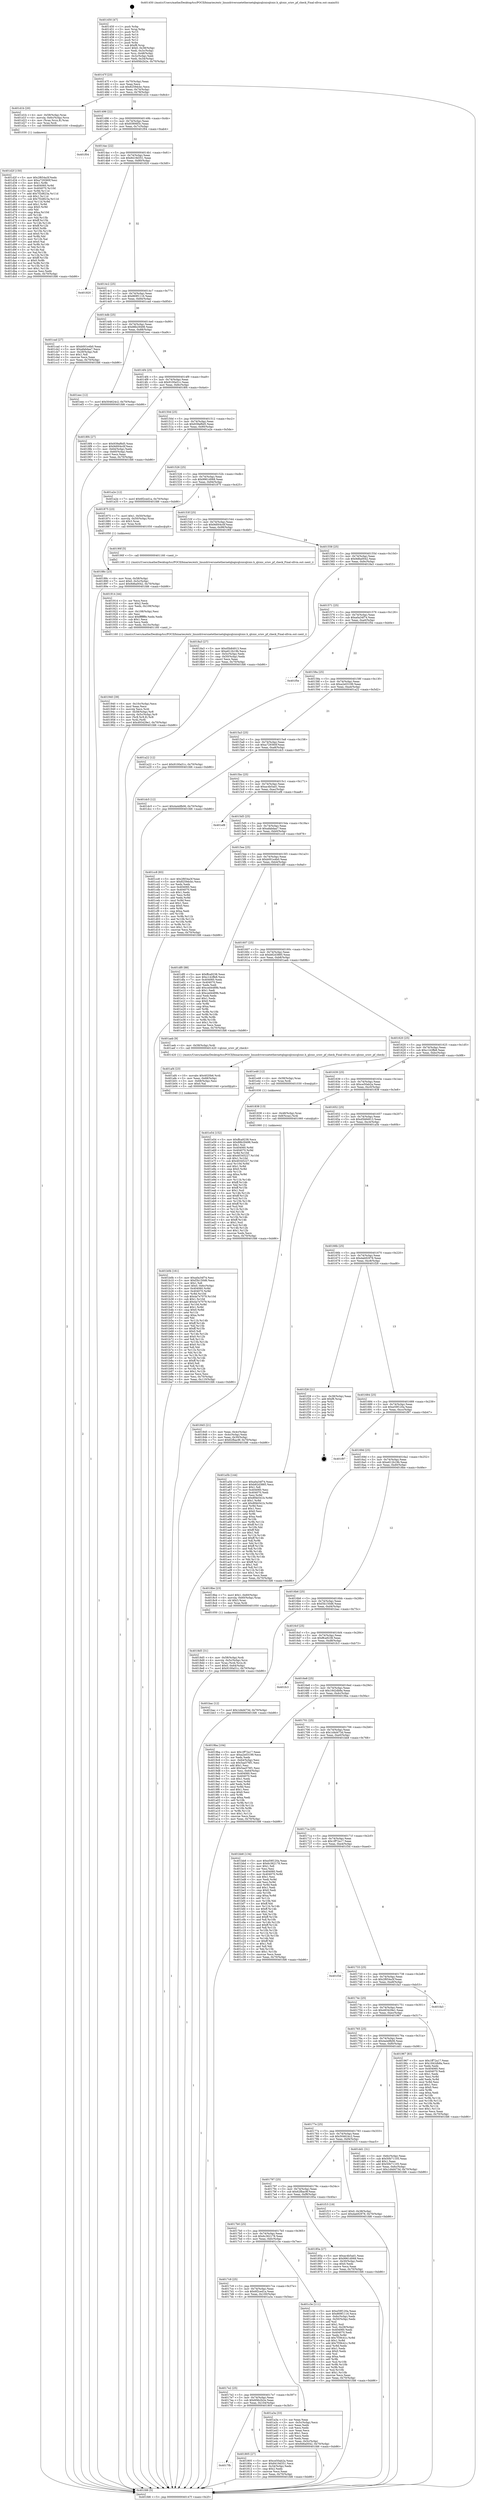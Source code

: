 digraph "0x401450" {
  label = "0x401450 (/mnt/c/Users/mathe/Desktop/tcc/POCII/binaries/extr_linuxdriversnetethernetqlogicqlcnicqlcnic.h_qlcnic_sriov_pf_check_Final-ollvm.out::main(0))"
  labelloc = "t"
  node[shape=record]

  Entry [label="",width=0.3,height=0.3,shape=circle,fillcolor=black,style=filled]
  "0x40147f" [label="{
     0x40147f [23]\l
     | [instrs]\l
     &nbsp;&nbsp;0x40147f \<+3\>: mov -0x70(%rbp),%eax\l
     &nbsp;&nbsp;0x401482 \<+2\>: mov %eax,%ecx\l
     &nbsp;&nbsp;0x401484 \<+6\>: sub $0x8259dcbc,%ecx\l
     &nbsp;&nbsp;0x40148a \<+3\>: mov %eax,-0x74(%rbp)\l
     &nbsp;&nbsp;0x40148d \<+3\>: mov %ecx,-0x78(%rbp)\l
     &nbsp;&nbsp;0x401490 \<+6\>: je 0000000000401d1b \<main+0x8cb\>\l
  }"]
  "0x401d1b" [label="{
     0x401d1b [20]\l
     | [instrs]\l
     &nbsp;&nbsp;0x401d1b \<+4\>: mov -0x58(%rbp),%rax\l
     &nbsp;&nbsp;0x401d1f \<+4\>: movslq -0x6c(%rbp),%rcx\l
     &nbsp;&nbsp;0x401d23 \<+4\>: mov (%rax,%rcx,8),%rax\l
     &nbsp;&nbsp;0x401d27 \<+3\>: mov %rax,%rdi\l
     &nbsp;&nbsp;0x401d2a \<+5\>: call 0000000000401030 \<free@plt\>\l
     | [calls]\l
     &nbsp;&nbsp;0x401030 \{1\} (unknown)\l
  }"]
  "0x401496" [label="{
     0x401496 [22]\l
     | [instrs]\l
     &nbsp;&nbsp;0x401496 \<+5\>: jmp 000000000040149b \<main+0x4b\>\l
     &nbsp;&nbsp;0x40149b \<+3\>: mov -0x74(%rbp),%eax\l
     &nbsp;&nbsp;0x40149e \<+5\>: sub $0x83906f3c,%eax\l
     &nbsp;&nbsp;0x4014a3 \<+3\>: mov %eax,-0x7c(%rbp)\l
     &nbsp;&nbsp;0x4014a6 \<+6\>: je 0000000000401f04 \<main+0xab4\>\l
  }"]
  Exit [label="",width=0.3,height=0.3,shape=circle,fillcolor=black,style=filled,peripheries=2]
  "0x401f04" [label="{
     0x401f04\l
  }", style=dashed]
  "0x4014ac" [label="{
     0x4014ac [22]\l
     | [instrs]\l
     &nbsp;&nbsp;0x4014ac \<+5\>: jmp 00000000004014b1 \<main+0x61\>\l
     &nbsp;&nbsp;0x4014b1 \<+3\>: mov -0x74(%rbp),%eax\l
     &nbsp;&nbsp;0x4014b4 \<+5\>: sub $0x8419d351,%eax\l
     &nbsp;&nbsp;0x4014b9 \<+3\>: mov %eax,-0x80(%rbp)\l
     &nbsp;&nbsp;0x4014bc \<+6\>: je 0000000000401820 \<main+0x3d0\>\l
  }"]
  "0x401e54" [label="{
     0x401e54 [152]\l
     | [instrs]\l
     &nbsp;&nbsp;0x401e54 \<+5\>: mov $0xffca9238,%ecx\l
     &nbsp;&nbsp;0x401e59 \<+5\>: mov $0x88b29498,%edx\l
     &nbsp;&nbsp;0x401e5e \<+3\>: mov $0x1,%sil\l
     &nbsp;&nbsp;0x401e61 \<+8\>: mov 0x404060,%r8d\l
     &nbsp;&nbsp;0x401e69 \<+8\>: mov 0x404070,%r9d\l
     &nbsp;&nbsp;0x401e71 \<+3\>: mov %r8d,%r10d\l
     &nbsp;&nbsp;0x401e74 \<+7\>: add $0x40345227,%r10d\l
     &nbsp;&nbsp;0x401e7b \<+4\>: sub $0x1,%r10d\l
     &nbsp;&nbsp;0x401e7f \<+7\>: sub $0x40345227,%r10d\l
     &nbsp;&nbsp;0x401e86 \<+4\>: imul %r10d,%r8d\l
     &nbsp;&nbsp;0x401e8a \<+4\>: and $0x1,%r8d\l
     &nbsp;&nbsp;0x401e8e \<+4\>: cmp $0x0,%r8d\l
     &nbsp;&nbsp;0x401e92 \<+4\>: sete %r11b\l
     &nbsp;&nbsp;0x401e96 \<+4\>: cmp $0xa,%r9d\l
     &nbsp;&nbsp;0x401e9a \<+3\>: setl %bl\l
     &nbsp;&nbsp;0x401e9d \<+3\>: mov %r11b,%r14b\l
     &nbsp;&nbsp;0x401ea0 \<+4\>: xor $0xff,%r14b\l
     &nbsp;&nbsp;0x401ea4 \<+3\>: mov %bl,%r15b\l
     &nbsp;&nbsp;0x401ea7 \<+4\>: xor $0xff,%r15b\l
     &nbsp;&nbsp;0x401eab \<+4\>: xor $0x1,%sil\l
     &nbsp;&nbsp;0x401eaf \<+3\>: mov %r14b,%r12b\l
     &nbsp;&nbsp;0x401eb2 \<+4\>: and $0xff,%r12b\l
     &nbsp;&nbsp;0x401eb6 \<+3\>: and %sil,%r11b\l
     &nbsp;&nbsp;0x401eb9 \<+3\>: mov %r15b,%r13b\l
     &nbsp;&nbsp;0x401ebc \<+4\>: and $0xff,%r13b\l
     &nbsp;&nbsp;0x401ec0 \<+3\>: and %sil,%bl\l
     &nbsp;&nbsp;0x401ec3 \<+3\>: or %r11b,%r12b\l
     &nbsp;&nbsp;0x401ec6 \<+3\>: or %bl,%r13b\l
     &nbsp;&nbsp;0x401ec9 \<+3\>: xor %r13b,%r12b\l
     &nbsp;&nbsp;0x401ecc \<+3\>: or %r15b,%r14b\l
     &nbsp;&nbsp;0x401ecf \<+4\>: xor $0xff,%r14b\l
     &nbsp;&nbsp;0x401ed3 \<+4\>: or $0x1,%sil\l
     &nbsp;&nbsp;0x401ed7 \<+3\>: and %sil,%r14b\l
     &nbsp;&nbsp;0x401eda \<+3\>: or %r14b,%r12b\l
     &nbsp;&nbsp;0x401edd \<+4\>: test $0x1,%r12b\l
     &nbsp;&nbsp;0x401ee1 \<+3\>: cmovne %edx,%ecx\l
     &nbsp;&nbsp;0x401ee4 \<+3\>: mov %ecx,-0x70(%rbp)\l
     &nbsp;&nbsp;0x401ee7 \<+5\>: jmp 0000000000401fd6 \<main+0xb86\>\l
  }"]
  "0x401820" [label="{
     0x401820\l
  }", style=dashed]
  "0x4014c2" [label="{
     0x4014c2 [25]\l
     | [instrs]\l
     &nbsp;&nbsp;0x4014c2 \<+5\>: jmp 00000000004014c7 \<main+0x77\>\l
     &nbsp;&nbsp;0x4014c7 \<+3\>: mov -0x74(%rbp),%eax\l
     &nbsp;&nbsp;0x4014ca \<+5\>: sub $0x869f1116,%eax\l
     &nbsp;&nbsp;0x4014cf \<+6\>: mov %eax,-0x84(%rbp)\l
     &nbsp;&nbsp;0x4014d5 \<+6\>: je 0000000000401cad \<main+0x85d\>\l
  }"]
  "0x401d2f" [label="{
     0x401d2f [150]\l
     | [instrs]\l
     &nbsp;&nbsp;0x401d2f \<+5\>: mov $0x2f654a3f,%edx\l
     &nbsp;&nbsp;0x401d34 \<+5\>: mov $0xa729360f,%esi\l
     &nbsp;&nbsp;0x401d39 \<+3\>: mov $0x1,%r8b\l
     &nbsp;&nbsp;0x401d3c \<+8\>: mov 0x404060,%r9d\l
     &nbsp;&nbsp;0x401d44 \<+8\>: mov 0x404070,%r10d\l
     &nbsp;&nbsp;0x401d4c \<+3\>: mov %r9d,%r11d\l
     &nbsp;&nbsp;0x401d4f \<+7\>: add $0x7f2d823a,%r11d\l
     &nbsp;&nbsp;0x401d56 \<+4\>: sub $0x1,%r11d\l
     &nbsp;&nbsp;0x401d5a \<+7\>: sub $0x7f2d823a,%r11d\l
     &nbsp;&nbsp;0x401d61 \<+4\>: imul %r11d,%r9d\l
     &nbsp;&nbsp;0x401d65 \<+4\>: and $0x1,%r9d\l
     &nbsp;&nbsp;0x401d69 \<+4\>: cmp $0x0,%r9d\l
     &nbsp;&nbsp;0x401d6d \<+3\>: sete %bl\l
     &nbsp;&nbsp;0x401d70 \<+4\>: cmp $0xa,%r10d\l
     &nbsp;&nbsp;0x401d74 \<+4\>: setl %r14b\l
     &nbsp;&nbsp;0x401d78 \<+3\>: mov %bl,%r15b\l
     &nbsp;&nbsp;0x401d7b \<+4\>: xor $0xff,%r15b\l
     &nbsp;&nbsp;0x401d7f \<+3\>: mov %r14b,%r12b\l
     &nbsp;&nbsp;0x401d82 \<+4\>: xor $0xff,%r12b\l
     &nbsp;&nbsp;0x401d86 \<+4\>: xor $0x0,%r8b\l
     &nbsp;&nbsp;0x401d8a \<+3\>: mov %r15b,%r13b\l
     &nbsp;&nbsp;0x401d8d \<+4\>: and $0x0,%r13b\l
     &nbsp;&nbsp;0x401d91 \<+3\>: and %r8b,%bl\l
     &nbsp;&nbsp;0x401d94 \<+3\>: mov %r12b,%al\l
     &nbsp;&nbsp;0x401d97 \<+2\>: and $0x0,%al\l
     &nbsp;&nbsp;0x401d99 \<+3\>: and %r8b,%r14b\l
     &nbsp;&nbsp;0x401d9c \<+3\>: or %bl,%r13b\l
     &nbsp;&nbsp;0x401d9f \<+3\>: or %r14b,%al\l
     &nbsp;&nbsp;0x401da2 \<+3\>: xor %al,%r13b\l
     &nbsp;&nbsp;0x401da5 \<+3\>: or %r12b,%r15b\l
     &nbsp;&nbsp;0x401da8 \<+4\>: xor $0xff,%r15b\l
     &nbsp;&nbsp;0x401dac \<+4\>: or $0x0,%r8b\l
     &nbsp;&nbsp;0x401db0 \<+3\>: and %r8b,%r15b\l
     &nbsp;&nbsp;0x401db3 \<+3\>: or %r15b,%r13b\l
     &nbsp;&nbsp;0x401db6 \<+4\>: test $0x1,%r13b\l
     &nbsp;&nbsp;0x401dba \<+3\>: cmovne %esi,%edx\l
     &nbsp;&nbsp;0x401dbd \<+3\>: mov %edx,-0x70(%rbp)\l
     &nbsp;&nbsp;0x401dc0 \<+5\>: jmp 0000000000401fd6 \<main+0xb86\>\l
  }"]
  "0x401cad" [label="{
     0x401cad [27]\l
     | [instrs]\l
     &nbsp;&nbsp;0x401cad \<+5\>: mov $0xb001e4b0,%eax\l
     &nbsp;&nbsp;0x401cb2 \<+5\>: mov $0xafabdaa7,%ecx\l
     &nbsp;&nbsp;0x401cb7 \<+3\>: mov -0x29(%rbp),%dl\l
     &nbsp;&nbsp;0x401cba \<+3\>: test $0x1,%dl\l
     &nbsp;&nbsp;0x401cbd \<+3\>: cmovne %ecx,%eax\l
     &nbsp;&nbsp;0x401cc0 \<+3\>: mov %eax,-0x70(%rbp)\l
     &nbsp;&nbsp;0x401cc3 \<+5\>: jmp 0000000000401fd6 \<main+0xb86\>\l
  }"]
  "0x4014db" [label="{
     0x4014db [25]\l
     | [instrs]\l
     &nbsp;&nbsp;0x4014db \<+5\>: jmp 00000000004014e0 \<main+0x90\>\l
     &nbsp;&nbsp;0x4014e0 \<+3\>: mov -0x74(%rbp),%eax\l
     &nbsp;&nbsp;0x4014e3 \<+5\>: sub $0x88b29498,%eax\l
     &nbsp;&nbsp;0x4014e8 \<+6\>: mov %eax,-0x88(%rbp)\l
     &nbsp;&nbsp;0x4014ee \<+6\>: je 0000000000401eec \<main+0xa9c\>\l
  }"]
  "0x401b0b" [label="{
     0x401b0b [161]\l
     | [instrs]\l
     &nbsp;&nbsp;0x401b0b \<+5\>: mov $0xa0a34f74,%esi\l
     &nbsp;&nbsp;0x401b10 \<+5\>: mov $0xf3b150d6,%ecx\l
     &nbsp;&nbsp;0x401b15 \<+2\>: mov $0x1,%dl\l
     &nbsp;&nbsp;0x401b17 \<+7\>: movl $0x0,-0x6c(%rbp)\l
     &nbsp;&nbsp;0x401b1e \<+8\>: mov 0x404060,%r8d\l
     &nbsp;&nbsp;0x401b26 \<+8\>: mov 0x404070,%r9d\l
     &nbsp;&nbsp;0x401b2e \<+3\>: mov %r8d,%r10d\l
     &nbsp;&nbsp;0x401b31 \<+7\>: sub $0x4a7e7079,%r10d\l
     &nbsp;&nbsp;0x401b38 \<+4\>: sub $0x1,%r10d\l
     &nbsp;&nbsp;0x401b3c \<+7\>: add $0x4a7e7079,%r10d\l
     &nbsp;&nbsp;0x401b43 \<+4\>: imul %r10d,%r8d\l
     &nbsp;&nbsp;0x401b47 \<+4\>: and $0x1,%r8d\l
     &nbsp;&nbsp;0x401b4b \<+4\>: cmp $0x0,%r8d\l
     &nbsp;&nbsp;0x401b4f \<+4\>: sete %r11b\l
     &nbsp;&nbsp;0x401b53 \<+4\>: cmp $0xa,%r9d\l
     &nbsp;&nbsp;0x401b57 \<+3\>: setl %bl\l
     &nbsp;&nbsp;0x401b5a \<+3\>: mov %r11b,%r14b\l
     &nbsp;&nbsp;0x401b5d \<+4\>: xor $0xff,%r14b\l
     &nbsp;&nbsp;0x401b61 \<+3\>: mov %bl,%r15b\l
     &nbsp;&nbsp;0x401b64 \<+4\>: xor $0xff,%r15b\l
     &nbsp;&nbsp;0x401b68 \<+3\>: xor $0x0,%dl\l
     &nbsp;&nbsp;0x401b6b \<+3\>: mov %r14b,%r12b\l
     &nbsp;&nbsp;0x401b6e \<+4\>: and $0x0,%r12b\l
     &nbsp;&nbsp;0x401b72 \<+3\>: and %dl,%r11b\l
     &nbsp;&nbsp;0x401b75 \<+3\>: mov %r15b,%r13b\l
     &nbsp;&nbsp;0x401b78 \<+4\>: and $0x0,%r13b\l
     &nbsp;&nbsp;0x401b7c \<+2\>: and %dl,%bl\l
     &nbsp;&nbsp;0x401b7e \<+3\>: or %r11b,%r12b\l
     &nbsp;&nbsp;0x401b81 \<+3\>: or %bl,%r13b\l
     &nbsp;&nbsp;0x401b84 \<+3\>: xor %r13b,%r12b\l
     &nbsp;&nbsp;0x401b87 \<+3\>: or %r15b,%r14b\l
     &nbsp;&nbsp;0x401b8a \<+4\>: xor $0xff,%r14b\l
     &nbsp;&nbsp;0x401b8e \<+3\>: or $0x0,%dl\l
     &nbsp;&nbsp;0x401b91 \<+3\>: and %dl,%r14b\l
     &nbsp;&nbsp;0x401b94 \<+3\>: or %r14b,%r12b\l
     &nbsp;&nbsp;0x401b97 \<+4\>: test $0x1,%r12b\l
     &nbsp;&nbsp;0x401b9b \<+3\>: cmovne %ecx,%esi\l
     &nbsp;&nbsp;0x401b9e \<+3\>: mov %esi,-0x70(%rbp)\l
     &nbsp;&nbsp;0x401ba1 \<+6\>: mov %eax,-0x110(%rbp)\l
     &nbsp;&nbsp;0x401ba7 \<+5\>: jmp 0000000000401fd6 \<main+0xb86\>\l
  }"]
  "0x401eec" [label="{
     0x401eec [12]\l
     | [instrs]\l
     &nbsp;&nbsp;0x401eec \<+7\>: movl $0x504624c2,-0x70(%rbp)\l
     &nbsp;&nbsp;0x401ef3 \<+5\>: jmp 0000000000401fd6 \<main+0xb86\>\l
  }"]
  "0x4014f4" [label="{
     0x4014f4 [25]\l
     | [instrs]\l
     &nbsp;&nbsp;0x4014f4 \<+5\>: jmp 00000000004014f9 \<main+0xa9\>\l
     &nbsp;&nbsp;0x4014f9 \<+3\>: mov -0x74(%rbp),%eax\l
     &nbsp;&nbsp;0x4014fc \<+5\>: sub $0x9100a51c,%eax\l
     &nbsp;&nbsp;0x401501 \<+6\>: mov %eax,-0x8c(%rbp)\l
     &nbsp;&nbsp;0x401507 \<+6\>: je 00000000004018f4 \<main+0x4a4\>\l
  }"]
  "0x401af4" [label="{
     0x401af4 [23]\l
     | [instrs]\l
     &nbsp;&nbsp;0x401af4 \<+10\>: movabs $0x4020b6,%rdi\l
     &nbsp;&nbsp;0x401afe \<+3\>: mov %eax,-0x68(%rbp)\l
     &nbsp;&nbsp;0x401b01 \<+3\>: mov -0x68(%rbp),%esi\l
     &nbsp;&nbsp;0x401b04 \<+2\>: mov $0x0,%al\l
     &nbsp;&nbsp;0x401b06 \<+5\>: call 0000000000401040 \<printf@plt\>\l
     | [calls]\l
     &nbsp;&nbsp;0x401040 \{1\} (unknown)\l
  }"]
  "0x4018f4" [label="{
     0x4018f4 [27]\l
     | [instrs]\l
     &nbsp;&nbsp;0x4018f4 \<+5\>: mov $0x939af6d5,%eax\l
     &nbsp;&nbsp;0x4018f9 \<+5\>: mov $0x9d004c0f,%ecx\l
     &nbsp;&nbsp;0x4018fe \<+3\>: mov -0x64(%rbp),%edx\l
     &nbsp;&nbsp;0x401901 \<+3\>: cmp -0x60(%rbp),%edx\l
     &nbsp;&nbsp;0x401904 \<+3\>: cmovl %ecx,%eax\l
     &nbsp;&nbsp;0x401907 \<+3\>: mov %eax,-0x70(%rbp)\l
     &nbsp;&nbsp;0x40190a \<+5\>: jmp 0000000000401fd6 \<main+0xb86\>\l
  }"]
  "0x40150d" [label="{
     0x40150d [25]\l
     | [instrs]\l
     &nbsp;&nbsp;0x40150d \<+5\>: jmp 0000000000401512 \<main+0xc2\>\l
     &nbsp;&nbsp;0x401512 \<+3\>: mov -0x74(%rbp),%eax\l
     &nbsp;&nbsp;0x401515 \<+5\>: sub $0x939af6d5,%eax\l
     &nbsp;&nbsp;0x40151a \<+6\>: mov %eax,-0x90(%rbp)\l
     &nbsp;&nbsp;0x401520 \<+6\>: je 0000000000401a2e \<main+0x5de\>\l
  }"]
  "0x401940" [label="{
     0x401940 [39]\l
     | [instrs]\l
     &nbsp;&nbsp;0x401940 \<+6\>: mov -0x10c(%rbp),%ecx\l
     &nbsp;&nbsp;0x401946 \<+3\>: imul %eax,%ecx\l
     &nbsp;&nbsp;0x401949 \<+3\>: movslq %ecx,%rdi\l
     &nbsp;&nbsp;0x40194c \<+4\>: mov -0x58(%rbp),%r8\l
     &nbsp;&nbsp;0x401950 \<+4\>: movslq -0x5c(%rbp),%r9\l
     &nbsp;&nbsp;0x401954 \<+4\>: mov (%r8,%r9,8),%r8\l
     &nbsp;&nbsp;0x401958 \<+3\>: mov %rdi,(%r8)\l
     &nbsp;&nbsp;0x40195b \<+7\>: movl $0x493429e1,-0x70(%rbp)\l
     &nbsp;&nbsp;0x401962 \<+5\>: jmp 0000000000401fd6 \<main+0xb86\>\l
  }"]
  "0x401a2e" [label="{
     0x401a2e [12]\l
     | [instrs]\l
     &nbsp;&nbsp;0x401a2e \<+7\>: movl $0x6f2ced1a,-0x70(%rbp)\l
     &nbsp;&nbsp;0x401a35 \<+5\>: jmp 0000000000401fd6 \<main+0xb86\>\l
  }"]
  "0x401526" [label="{
     0x401526 [25]\l
     | [instrs]\l
     &nbsp;&nbsp;0x401526 \<+5\>: jmp 000000000040152b \<main+0xdb\>\l
     &nbsp;&nbsp;0x40152b \<+3\>: mov -0x74(%rbp),%eax\l
     &nbsp;&nbsp;0x40152e \<+5\>: sub $0x9961d068,%eax\l
     &nbsp;&nbsp;0x401533 \<+6\>: mov %eax,-0x94(%rbp)\l
     &nbsp;&nbsp;0x401539 \<+6\>: je 0000000000401875 \<main+0x425\>\l
  }"]
  "0x401914" [label="{
     0x401914 [44]\l
     | [instrs]\l
     &nbsp;&nbsp;0x401914 \<+2\>: xor %ecx,%ecx\l
     &nbsp;&nbsp;0x401916 \<+5\>: mov $0x2,%edx\l
     &nbsp;&nbsp;0x40191b \<+6\>: mov %edx,-0x108(%rbp)\l
     &nbsp;&nbsp;0x401921 \<+1\>: cltd\l
     &nbsp;&nbsp;0x401922 \<+6\>: mov -0x108(%rbp),%esi\l
     &nbsp;&nbsp;0x401928 \<+2\>: idiv %esi\l
     &nbsp;&nbsp;0x40192a \<+6\>: imul $0xfffffffe,%edx,%edx\l
     &nbsp;&nbsp;0x401930 \<+3\>: sub $0x1,%ecx\l
     &nbsp;&nbsp;0x401933 \<+2\>: sub %ecx,%edx\l
     &nbsp;&nbsp;0x401935 \<+6\>: mov %edx,-0x10c(%rbp)\l
     &nbsp;&nbsp;0x40193b \<+5\>: call 0000000000401160 \<next_i\>\l
     | [calls]\l
     &nbsp;&nbsp;0x401160 \{1\} (/mnt/c/Users/mathe/Desktop/tcc/POCII/binaries/extr_linuxdriversnetethernetqlogicqlcnicqlcnic.h_qlcnic_sriov_pf_check_Final-ollvm.out::next_i)\l
  }"]
  "0x401875" [label="{
     0x401875 [23]\l
     | [instrs]\l
     &nbsp;&nbsp;0x401875 \<+7\>: movl $0x1,-0x50(%rbp)\l
     &nbsp;&nbsp;0x40187c \<+4\>: movslq -0x50(%rbp),%rax\l
     &nbsp;&nbsp;0x401880 \<+4\>: shl $0x3,%rax\l
     &nbsp;&nbsp;0x401884 \<+3\>: mov %rax,%rdi\l
     &nbsp;&nbsp;0x401887 \<+5\>: call 0000000000401050 \<malloc@plt\>\l
     | [calls]\l
     &nbsp;&nbsp;0x401050 \{1\} (unknown)\l
  }"]
  "0x40153f" [label="{
     0x40153f [25]\l
     | [instrs]\l
     &nbsp;&nbsp;0x40153f \<+5\>: jmp 0000000000401544 \<main+0xf4\>\l
     &nbsp;&nbsp;0x401544 \<+3\>: mov -0x74(%rbp),%eax\l
     &nbsp;&nbsp;0x401547 \<+5\>: sub $0x9d004c0f,%eax\l
     &nbsp;&nbsp;0x40154c \<+6\>: mov %eax,-0x98(%rbp)\l
     &nbsp;&nbsp;0x401552 \<+6\>: je 000000000040190f \<main+0x4bf\>\l
  }"]
  "0x4018d5" [label="{
     0x4018d5 [31]\l
     | [instrs]\l
     &nbsp;&nbsp;0x4018d5 \<+4\>: mov -0x58(%rbp),%rdi\l
     &nbsp;&nbsp;0x4018d9 \<+4\>: movslq -0x5c(%rbp),%rcx\l
     &nbsp;&nbsp;0x4018dd \<+4\>: mov %rax,(%rdi,%rcx,8)\l
     &nbsp;&nbsp;0x4018e1 \<+7\>: movl $0x0,-0x64(%rbp)\l
     &nbsp;&nbsp;0x4018e8 \<+7\>: movl $0x9100a51c,-0x70(%rbp)\l
     &nbsp;&nbsp;0x4018ef \<+5\>: jmp 0000000000401fd6 \<main+0xb86\>\l
  }"]
  "0x40190f" [label="{
     0x40190f [5]\l
     | [instrs]\l
     &nbsp;&nbsp;0x40190f \<+5\>: call 0000000000401160 \<next_i\>\l
     | [calls]\l
     &nbsp;&nbsp;0x401160 \{1\} (/mnt/c/Users/mathe/Desktop/tcc/POCII/binaries/extr_linuxdriversnetethernetqlogicqlcnicqlcnic.h_qlcnic_sriov_pf_check_Final-ollvm.out::next_i)\l
  }"]
  "0x401558" [label="{
     0x401558 [25]\l
     | [instrs]\l
     &nbsp;&nbsp;0x401558 \<+5\>: jmp 000000000040155d \<main+0x10d\>\l
     &nbsp;&nbsp;0x40155d \<+3\>: mov -0x74(%rbp),%eax\l
     &nbsp;&nbsp;0x401560 \<+5\>: sub $0x9d6a0042,%eax\l
     &nbsp;&nbsp;0x401565 \<+6\>: mov %eax,-0x9c(%rbp)\l
     &nbsp;&nbsp;0x40156b \<+6\>: je 00000000004018a3 \<main+0x453\>\l
  }"]
  "0x40188c" [label="{
     0x40188c [23]\l
     | [instrs]\l
     &nbsp;&nbsp;0x40188c \<+4\>: mov %rax,-0x58(%rbp)\l
     &nbsp;&nbsp;0x401890 \<+7\>: movl $0x0,-0x5c(%rbp)\l
     &nbsp;&nbsp;0x401897 \<+7\>: movl $0x9d6a0042,-0x70(%rbp)\l
     &nbsp;&nbsp;0x40189e \<+5\>: jmp 0000000000401fd6 \<main+0xb86\>\l
  }"]
  "0x4018a3" [label="{
     0x4018a3 [27]\l
     | [instrs]\l
     &nbsp;&nbsp;0x4018a3 \<+5\>: mov $0xd5b84913,%eax\l
     &nbsp;&nbsp;0x4018a8 \<+5\>: mov $0xe612b19b,%ecx\l
     &nbsp;&nbsp;0x4018ad \<+3\>: mov -0x5c(%rbp),%edx\l
     &nbsp;&nbsp;0x4018b0 \<+3\>: cmp -0x50(%rbp),%edx\l
     &nbsp;&nbsp;0x4018b3 \<+3\>: cmovl %ecx,%eax\l
     &nbsp;&nbsp;0x4018b6 \<+3\>: mov %eax,-0x70(%rbp)\l
     &nbsp;&nbsp;0x4018b9 \<+5\>: jmp 0000000000401fd6 \<main+0xb86\>\l
  }"]
  "0x401571" [label="{
     0x401571 [25]\l
     | [instrs]\l
     &nbsp;&nbsp;0x401571 \<+5\>: jmp 0000000000401576 \<main+0x126\>\l
     &nbsp;&nbsp;0x401576 \<+3\>: mov -0x74(%rbp),%eax\l
     &nbsp;&nbsp;0x401579 \<+5\>: sub $0xa0a34f74,%eax\l
     &nbsp;&nbsp;0x40157e \<+6\>: mov %eax,-0xa0(%rbp)\l
     &nbsp;&nbsp;0x401584 \<+6\>: je 0000000000401f5e \<main+0xb0e\>\l
  }"]
  "0x401845" [label="{
     0x401845 [21]\l
     | [instrs]\l
     &nbsp;&nbsp;0x401845 \<+3\>: mov %eax,-0x4c(%rbp)\l
     &nbsp;&nbsp;0x401848 \<+3\>: mov -0x4c(%rbp),%eax\l
     &nbsp;&nbsp;0x40184b \<+3\>: mov %eax,-0x30(%rbp)\l
     &nbsp;&nbsp;0x40184e \<+7\>: movl $0x62fbac9f,-0x70(%rbp)\l
     &nbsp;&nbsp;0x401855 \<+5\>: jmp 0000000000401fd6 \<main+0xb86\>\l
  }"]
  "0x401f5e" [label="{
     0x401f5e\l
  }", style=dashed]
  "0x40158a" [label="{
     0x40158a [25]\l
     | [instrs]\l
     &nbsp;&nbsp;0x40158a \<+5\>: jmp 000000000040158f \<main+0x13f\>\l
     &nbsp;&nbsp;0x40158f \<+3\>: mov -0x74(%rbp),%eax\l
     &nbsp;&nbsp;0x401592 \<+5\>: sub $0xa2e03199,%eax\l
     &nbsp;&nbsp;0x401597 \<+6\>: mov %eax,-0xa4(%rbp)\l
     &nbsp;&nbsp;0x40159d \<+6\>: je 0000000000401a22 \<main+0x5d2\>\l
  }"]
  "0x401450" [label="{
     0x401450 [47]\l
     | [instrs]\l
     &nbsp;&nbsp;0x401450 \<+1\>: push %rbp\l
     &nbsp;&nbsp;0x401451 \<+3\>: mov %rsp,%rbp\l
     &nbsp;&nbsp;0x401454 \<+2\>: push %r15\l
     &nbsp;&nbsp;0x401456 \<+2\>: push %r14\l
     &nbsp;&nbsp;0x401458 \<+2\>: push %r13\l
     &nbsp;&nbsp;0x40145a \<+2\>: push %r12\l
     &nbsp;&nbsp;0x40145c \<+1\>: push %rbx\l
     &nbsp;&nbsp;0x40145d \<+7\>: sub $0xf8,%rsp\l
     &nbsp;&nbsp;0x401464 \<+7\>: movl $0x0,-0x38(%rbp)\l
     &nbsp;&nbsp;0x40146b \<+3\>: mov %edi,-0x3c(%rbp)\l
     &nbsp;&nbsp;0x40146e \<+4\>: mov %rsi,-0x48(%rbp)\l
     &nbsp;&nbsp;0x401472 \<+3\>: mov -0x3c(%rbp),%edi\l
     &nbsp;&nbsp;0x401475 \<+3\>: mov %edi,-0x34(%rbp)\l
     &nbsp;&nbsp;0x401478 \<+7\>: movl $0x6f4b2b2e,-0x70(%rbp)\l
  }"]
  "0x401a22" [label="{
     0x401a22 [12]\l
     | [instrs]\l
     &nbsp;&nbsp;0x401a22 \<+7\>: movl $0x9100a51c,-0x70(%rbp)\l
     &nbsp;&nbsp;0x401a29 \<+5\>: jmp 0000000000401fd6 \<main+0xb86\>\l
  }"]
  "0x4015a3" [label="{
     0x4015a3 [25]\l
     | [instrs]\l
     &nbsp;&nbsp;0x4015a3 \<+5\>: jmp 00000000004015a8 \<main+0x158\>\l
     &nbsp;&nbsp;0x4015a8 \<+3\>: mov -0x74(%rbp),%eax\l
     &nbsp;&nbsp;0x4015ab \<+5\>: sub $0xa729360f,%eax\l
     &nbsp;&nbsp;0x4015b0 \<+6\>: mov %eax,-0xa8(%rbp)\l
     &nbsp;&nbsp;0x4015b6 \<+6\>: je 0000000000401dc5 \<main+0x975\>\l
  }"]
  "0x401fd6" [label="{
     0x401fd6 [5]\l
     | [instrs]\l
     &nbsp;&nbsp;0x401fd6 \<+5\>: jmp 000000000040147f \<main+0x2f\>\l
  }"]
  "0x401dc5" [label="{
     0x401dc5 [12]\l
     | [instrs]\l
     &nbsp;&nbsp;0x401dc5 \<+7\>: movl $0x4a4dfb06,-0x70(%rbp)\l
     &nbsp;&nbsp;0x401dcc \<+5\>: jmp 0000000000401fd6 \<main+0xb86\>\l
  }"]
  "0x4015bc" [label="{
     0x4015bc [25]\l
     | [instrs]\l
     &nbsp;&nbsp;0x4015bc \<+5\>: jmp 00000000004015c1 \<main+0x171\>\l
     &nbsp;&nbsp;0x4015c1 \<+3\>: mov -0x74(%rbp),%eax\l
     &nbsp;&nbsp;0x4015c4 \<+5\>: sub $0xac4b5ad1,%eax\l
     &nbsp;&nbsp;0x4015c9 \<+6\>: mov %eax,-0xac(%rbp)\l
     &nbsp;&nbsp;0x4015cf \<+6\>: je 0000000000401ef8 \<main+0xaa8\>\l
  }"]
  "0x4017fb" [label="{
     0x4017fb\l
  }", style=dashed]
  "0x401ef8" [label="{
     0x401ef8\l
  }", style=dashed]
  "0x4015d5" [label="{
     0x4015d5 [25]\l
     | [instrs]\l
     &nbsp;&nbsp;0x4015d5 \<+5\>: jmp 00000000004015da \<main+0x18a\>\l
     &nbsp;&nbsp;0x4015da \<+3\>: mov -0x74(%rbp),%eax\l
     &nbsp;&nbsp;0x4015dd \<+5\>: sub $0xafabdaa7,%eax\l
     &nbsp;&nbsp;0x4015e2 \<+6\>: mov %eax,-0xb0(%rbp)\l
     &nbsp;&nbsp;0x4015e8 \<+6\>: je 0000000000401cc8 \<main+0x878\>\l
  }"]
  "0x401805" [label="{
     0x401805 [27]\l
     | [instrs]\l
     &nbsp;&nbsp;0x401805 \<+5\>: mov $0xce50ab2a,%eax\l
     &nbsp;&nbsp;0x40180a \<+5\>: mov $0x8419d351,%ecx\l
     &nbsp;&nbsp;0x40180f \<+3\>: mov -0x34(%rbp),%edx\l
     &nbsp;&nbsp;0x401812 \<+3\>: cmp $0x2,%edx\l
     &nbsp;&nbsp;0x401815 \<+3\>: cmovne %ecx,%eax\l
     &nbsp;&nbsp;0x401818 \<+3\>: mov %eax,-0x70(%rbp)\l
     &nbsp;&nbsp;0x40181b \<+5\>: jmp 0000000000401fd6 \<main+0xb86\>\l
  }"]
  "0x401cc8" [label="{
     0x401cc8 [83]\l
     | [instrs]\l
     &nbsp;&nbsp;0x401cc8 \<+5\>: mov $0x2f654a3f,%eax\l
     &nbsp;&nbsp;0x401ccd \<+5\>: mov $0x8259dcbc,%ecx\l
     &nbsp;&nbsp;0x401cd2 \<+2\>: xor %edx,%edx\l
     &nbsp;&nbsp;0x401cd4 \<+7\>: mov 0x404060,%esi\l
     &nbsp;&nbsp;0x401cdb \<+7\>: mov 0x404070,%edi\l
     &nbsp;&nbsp;0x401ce2 \<+3\>: sub $0x1,%edx\l
     &nbsp;&nbsp;0x401ce5 \<+3\>: mov %esi,%r8d\l
     &nbsp;&nbsp;0x401ce8 \<+3\>: add %edx,%r8d\l
     &nbsp;&nbsp;0x401ceb \<+4\>: imul %r8d,%esi\l
     &nbsp;&nbsp;0x401cef \<+3\>: and $0x1,%esi\l
     &nbsp;&nbsp;0x401cf2 \<+3\>: cmp $0x0,%esi\l
     &nbsp;&nbsp;0x401cf5 \<+4\>: sete %r9b\l
     &nbsp;&nbsp;0x401cf9 \<+3\>: cmp $0xa,%edi\l
     &nbsp;&nbsp;0x401cfc \<+4\>: setl %r10b\l
     &nbsp;&nbsp;0x401d00 \<+3\>: mov %r9b,%r11b\l
     &nbsp;&nbsp;0x401d03 \<+3\>: and %r10b,%r11b\l
     &nbsp;&nbsp;0x401d06 \<+3\>: xor %r10b,%r9b\l
     &nbsp;&nbsp;0x401d09 \<+3\>: or %r9b,%r11b\l
     &nbsp;&nbsp;0x401d0c \<+4\>: test $0x1,%r11b\l
     &nbsp;&nbsp;0x401d10 \<+3\>: cmovne %ecx,%eax\l
     &nbsp;&nbsp;0x401d13 \<+3\>: mov %eax,-0x70(%rbp)\l
     &nbsp;&nbsp;0x401d16 \<+5\>: jmp 0000000000401fd6 \<main+0xb86\>\l
  }"]
  "0x4015ee" [label="{
     0x4015ee [25]\l
     | [instrs]\l
     &nbsp;&nbsp;0x4015ee \<+5\>: jmp 00000000004015f3 \<main+0x1a3\>\l
     &nbsp;&nbsp;0x4015f3 \<+3\>: mov -0x74(%rbp),%eax\l
     &nbsp;&nbsp;0x4015f6 \<+5\>: sub $0xb001e4b0,%eax\l
     &nbsp;&nbsp;0x4015fb \<+6\>: mov %eax,-0xb4(%rbp)\l
     &nbsp;&nbsp;0x401601 \<+6\>: je 0000000000401df0 \<main+0x9a0\>\l
  }"]
  "0x4017e2" [label="{
     0x4017e2 [25]\l
     | [instrs]\l
     &nbsp;&nbsp;0x4017e2 \<+5\>: jmp 00000000004017e7 \<main+0x397\>\l
     &nbsp;&nbsp;0x4017e7 \<+3\>: mov -0x74(%rbp),%eax\l
     &nbsp;&nbsp;0x4017ea \<+5\>: sub $0x6f4b2b2e,%eax\l
     &nbsp;&nbsp;0x4017ef \<+6\>: mov %eax,-0x104(%rbp)\l
     &nbsp;&nbsp;0x4017f5 \<+6\>: je 0000000000401805 \<main+0x3b5\>\l
  }"]
  "0x401df0" [label="{
     0x401df0 [88]\l
     | [instrs]\l
     &nbsp;&nbsp;0x401df0 \<+5\>: mov $0xffca9238,%eax\l
     &nbsp;&nbsp;0x401df5 \<+5\>: mov $0xc142ffe8,%ecx\l
     &nbsp;&nbsp;0x401dfa \<+7\>: mov 0x404060,%edx\l
     &nbsp;&nbsp;0x401e01 \<+7\>: mov 0x404070,%esi\l
     &nbsp;&nbsp;0x401e08 \<+2\>: mov %edx,%edi\l
     &nbsp;&nbsp;0x401e0a \<+6\>: add $0xced4489b,%edi\l
     &nbsp;&nbsp;0x401e10 \<+3\>: sub $0x1,%edi\l
     &nbsp;&nbsp;0x401e13 \<+6\>: sub $0xced4489b,%edi\l
     &nbsp;&nbsp;0x401e19 \<+3\>: imul %edi,%edx\l
     &nbsp;&nbsp;0x401e1c \<+3\>: and $0x1,%edx\l
     &nbsp;&nbsp;0x401e1f \<+3\>: cmp $0x0,%edx\l
     &nbsp;&nbsp;0x401e22 \<+4\>: sete %r8b\l
     &nbsp;&nbsp;0x401e26 \<+3\>: cmp $0xa,%esi\l
     &nbsp;&nbsp;0x401e29 \<+4\>: setl %r9b\l
     &nbsp;&nbsp;0x401e2d \<+3\>: mov %r8b,%r10b\l
     &nbsp;&nbsp;0x401e30 \<+3\>: and %r9b,%r10b\l
     &nbsp;&nbsp;0x401e33 \<+3\>: xor %r9b,%r8b\l
     &nbsp;&nbsp;0x401e36 \<+3\>: or %r8b,%r10b\l
     &nbsp;&nbsp;0x401e39 \<+4\>: test $0x1,%r10b\l
     &nbsp;&nbsp;0x401e3d \<+3\>: cmovne %ecx,%eax\l
     &nbsp;&nbsp;0x401e40 \<+3\>: mov %eax,-0x70(%rbp)\l
     &nbsp;&nbsp;0x401e43 \<+5\>: jmp 0000000000401fd6 \<main+0xb86\>\l
  }"]
  "0x401607" [label="{
     0x401607 [25]\l
     | [instrs]\l
     &nbsp;&nbsp;0x401607 \<+5\>: jmp 000000000040160c \<main+0x1bc\>\l
     &nbsp;&nbsp;0x40160c \<+3\>: mov -0x74(%rbp),%eax\l
     &nbsp;&nbsp;0x40160f \<+5\>: sub $0xb82d3885,%eax\l
     &nbsp;&nbsp;0x401614 \<+6\>: mov %eax,-0xb8(%rbp)\l
     &nbsp;&nbsp;0x40161a \<+6\>: je 0000000000401aeb \<main+0x69b\>\l
  }"]
  "0x401a3a" [label="{
     0x401a3a [33]\l
     | [instrs]\l
     &nbsp;&nbsp;0x401a3a \<+2\>: xor %eax,%eax\l
     &nbsp;&nbsp;0x401a3c \<+3\>: mov -0x5c(%rbp),%ecx\l
     &nbsp;&nbsp;0x401a3f \<+2\>: mov %eax,%edx\l
     &nbsp;&nbsp;0x401a41 \<+2\>: sub %ecx,%edx\l
     &nbsp;&nbsp;0x401a43 \<+2\>: mov %eax,%ecx\l
     &nbsp;&nbsp;0x401a45 \<+3\>: sub $0x1,%ecx\l
     &nbsp;&nbsp;0x401a48 \<+2\>: add %ecx,%edx\l
     &nbsp;&nbsp;0x401a4a \<+2\>: sub %edx,%eax\l
     &nbsp;&nbsp;0x401a4c \<+3\>: mov %eax,-0x5c(%rbp)\l
     &nbsp;&nbsp;0x401a4f \<+7\>: movl $0x9d6a0042,-0x70(%rbp)\l
     &nbsp;&nbsp;0x401a56 \<+5\>: jmp 0000000000401fd6 \<main+0xb86\>\l
  }"]
  "0x401aeb" [label="{
     0x401aeb [9]\l
     | [instrs]\l
     &nbsp;&nbsp;0x401aeb \<+4\>: mov -0x58(%rbp),%rdi\l
     &nbsp;&nbsp;0x401aef \<+5\>: call 0000000000401420 \<qlcnic_sriov_pf_check\>\l
     | [calls]\l
     &nbsp;&nbsp;0x401420 \{1\} (/mnt/c/Users/mathe/Desktop/tcc/POCII/binaries/extr_linuxdriversnetethernetqlogicqlcnicqlcnic.h_qlcnic_sriov_pf_check_Final-ollvm.out::qlcnic_sriov_pf_check)\l
  }"]
  "0x401620" [label="{
     0x401620 [25]\l
     | [instrs]\l
     &nbsp;&nbsp;0x401620 \<+5\>: jmp 0000000000401625 \<main+0x1d5\>\l
     &nbsp;&nbsp;0x401625 \<+3\>: mov -0x74(%rbp),%eax\l
     &nbsp;&nbsp;0x401628 \<+5\>: sub $0xc142ffe8,%eax\l
     &nbsp;&nbsp;0x40162d \<+6\>: mov %eax,-0xbc(%rbp)\l
     &nbsp;&nbsp;0x401633 \<+6\>: je 0000000000401e48 \<main+0x9f8\>\l
  }"]
  "0x4017c9" [label="{
     0x4017c9 [25]\l
     | [instrs]\l
     &nbsp;&nbsp;0x4017c9 \<+5\>: jmp 00000000004017ce \<main+0x37e\>\l
     &nbsp;&nbsp;0x4017ce \<+3\>: mov -0x74(%rbp),%eax\l
     &nbsp;&nbsp;0x4017d1 \<+5\>: sub $0x6f2ced1a,%eax\l
     &nbsp;&nbsp;0x4017d6 \<+6\>: mov %eax,-0x100(%rbp)\l
     &nbsp;&nbsp;0x4017dc \<+6\>: je 0000000000401a3a \<main+0x5ea\>\l
  }"]
  "0x401e48" [label="{
     0x401e48 [12]\l
     | [instrs]\l
     &nbsp;&nbsp;0x401e48 \<+4\>: mov -0x58(%rbp),%rax\l
     &nbsp;&nbsp;0x401e4c \<+3\>: mov %rax,%rdi\l
     &nbsp;&nbsp;0x401e4f \<+5\>: call 0000000000401030 \<free@plt\>\l
     | [calls]\l
     &nbsp;&nbsp;0x401030 \{1\} (unknown)\l
  }"]
  "0x401639" [label="{
     0x401639 [25]\l
     | [instrs]\l
     &nbsp;&nbsp;0x401639 \<+5\>: jmp 000000000040163e \<main+0x1ee\>\l
     &nbsp;&nbsp;0x40163e \<+3\>: mov -0x74(%rbp),%eax\l
     &nbsp;&nbsp;0x401641 \<+5\>: sub $0xce50ab2a,%eax\l
     &nbsp;&nbsp;0x401646 \<+6\>: mov %eax,-0xc0(%rbp)\l
     &nbsp;&nbsp;0x40164c \<+6\>: je 0000000000401838 \<main+0x3e8\>\l
  }"]
  "0x401c3e" [label="{
     0x401c3e [111]\l
     | [instrs]\l
     &nbsp;&nbsp;0x401c3e \<+5\>: mov $0xe59f120a,%eax\l
     &nbsp;&nbsp;0x401c43 \<+5\>: mov $0x869f1116,%ecx\l
     &nbsp;&nbsp;0x401c48 \<+3\>: mov -0x6c(%rbp),%edx\l
     &nbsp;&nbsp;0x401c4b \<+3\>: cmp -0x50(%rbp),%edx\l
     &nbsp;&nbsp;0x401c4e \<+4\>: setl %sil\l
     &nbsp;&nbsp;0x401c52 \<+4\>: and $0x1,%sil\l
     &nbsp;&nbsp;0x401c56 \<+4\>: mov %sil,-0x29(%rbp)\l
     &nbsp;&nbsp;0x401c5a \<+7\>: mov 0x404060,%edx\l
     &nbsp;&nbsp;0x401c61 \<+7\>: mov 0x404070,%edi\l
     &nbsp;&nbsp;0x401c68 \<+3\>: mov %edx,%r8d\l
     &nbsp;&nbsp;0x401c6b \<+7\>: sub $0x7f39c41c,%r8d\l
     &nbsp;&nbsp;0x401c72 \<+4\>: sub $0x1,%r8d\l
     &nbsp;&nbsp;0x401c76 \<+7\>: add $0x7f39c41c,%r8d\l
     &nbsp;&nbsp;0x401c7d \<+4\>: imul %r8d,%edx\l
     &nbsp;&nbsp;0x401c81 \<+3\>: and $0x1,%edx\l
     &nbsp;&nbsp;0x401c84 \<+3\>: cmp $0x0,%edx\l
     &nbsp;&nbsp;0x401c87 \<+4\>: sete %sil\l
     &nbsp;&nbsp;0x401c8b \<+3\>: cmp $0xa,%edi\l
     &nbsp;&nbsp;0x401c8e \<+4\>: setl %r9b\l
     &nbsp;&nbsp;0x401c92 \<+3\>: mov %sil,%r10b\l
     &nbsp;&nbsp;0x401c95 \<+3\>: and %r9b,%r10b\l
     &nbsp;&nbsp;0x401c98 \<+3\>: xor %r9b,%sil\l
     &nbsp;&nbsp;0x401c9b \<+3\>: or %sil,%r10b\l
     &nbsp;&nbsp;0x401c9e \<+4\>: test $0x1,%r10b\l
     &nbsp;&nbsp;0x401ca2 \<+3\>: cmovne %ecx,%eax\l
     &nbsp;&nbsp;0x401ca5 \<+3\>: mov %eax,-0x70(%rbp)\l
     &nbsp;&nbsp;0x401ca8 \<+5\>: jmp 0000000000401fd6 \<main+0xb86\>\l
  }"]
  "0x401838" [label="{
     0x401838 [13]\l
     | [instrs]\l
     &nbsp;&nbsp;0x401838 \<+4\>: mov -0x48(%rbp),%rax\l
     &nbsp;&nbsp;0x40183c \<+4\>: mov 0x8(%rax),%rdi\l
     &nbsp;&nbsp;0x401840 \<+5\>: call 0000000000401060 \<atoi@plt\>\l
     | [calls]\l
     &nbsp;&nbsp;0x401060 \{1\} (unknown)\l
  }"]
  "0x401652" [label="{
     0x401652 [25]\l
     | [instrs]\l
     &nbsp;&nbsp;0x401652 \<+5\>: jmp 0000000000401657 \<main+0x207\>\l
     &nbsp;&nbsp;0x401657 \<+3\>: mov -0x74(%rbp),%eax\l
     &nbsp;&nbsp;0x40165a \<+5\>: sub $0xd5b84913,%eax\l
     &nbsp;&nbsp;0x40165f \<+6\>: mov %eax,-0xc4(%rbp)\l
     &nbsp;&nbsp;0x401665 \<+6\>: je 0000000000401a5b \<main+0x60b\>\l
  }"]
  "0x4017b0" [label="{
     0x4017b0 [25]\l
     | [instrs]\l
     &nbsp;&nbsp;0x4017b0 \<+5\>: jmp 00000000004017b5 \<main+0x365\>\l
     &nbsp;&nbsp;0x4017b5 \<+3\>: mov -0x74(%rbp),%eax\l
     &nbsp;&nbsp;0x4017b8 \<+5\>: sub $0x6c362178,%eax\l
     &nbsp;&nbsp;0x4017bd \<+6\>: mov %eax,-0xfc(%rbp)\l
     &nbsp;&nbsp;0x4017c3 \<+6\>: je 0000000000401c3e \<main+0x7ee\>\l
  }"]
  "0x401a5b" [label="{
     0x401a5b [144]\l
     | [instrs]\l
     &nbsp;&nbsp;0x401a5b \<+5\>: mov $0xa0a34f74,%eax\l
     &nbsp;&nbsp;0x401a60 \<+5\>: mov $0xb82d3885,%ecx\l
     &nbsp;&nbsp;0x401a65 \<+2\>: mov $0x1,%dl\l
     &nbsp;&nbsp;0x401a67 \<+7\>: mov 0x404060,%esi\l
     &nbsp;&nbsp;0x401a6e \<+7\>: mov 0x404070,%edi\l
     &nbsp;&nbsp;0x401a75 \<+3\>: mov %esi,%r8d\l
     &nbsp;&nbsp;0x401a78 \<+7\>: sub $0x8f4b541b,%r8d\l
     &nbsp;&nbsp;0x401a7f \<+4\>: sub $0x1,%r8d\l
     &nbsp;&nbsp;0x401a83 \<+7\>: add $0x8f4b541b,%r8d\l
     &nbsp;&nbsp;0x401a8a \<+4\>: imul %r8d,%esi\l
     &nbsp;&nbsp;0x401a8e \<+3\>: and $0x1,%esi\l
     &nbsp;&nbsp;0x401a91 \<+3\>: cmp $0x0,%esi\l
     &nbsp;&nbsp;0x401a94 \<+4\>: sete %r9b\l
     &nbsp;&nbsp;0x401a98 \<+3\>: cmp $0xa,%edi\l
     &nbsp;&nbsp;0x401a9b \<+4\>: setl %r10b\l
     &nbsp;&nbsp;0x401a9f \<+3\>: mov %r9b,%r11b\l
     &nbsp;&nbsp;0x401aa2 \<+4\>: xor $0xff,%r11b\l
     &nbsp;&nbsp;0x401aa6 \<+3\>: mov %r10b,%bl\l
     &nbsp;&nbsp;0x401aa9 \<+3\>: xor $0xff,%bl\l
     &nbsp;&nbsp;0x401aac \<+3\>: xor $0x1,%dl\l
     &nbsp;&nbsp;0x401aaf \<+3\>: mov %r11b,%r14b\l
     &nbsp;&nbsp;0x401ab2 \<+4\>: and $0xff,%r14b\l
     &nbsp;&nbsp;0x401ab6 \<+3\>: and %dl,%r9b\l
     &nbsp;&nbsp;0x401ab9 \<+3\>: mov %bl,%r15b\l
     &nbsp;&nbsp;0x401abc \<+4\>: and $0xff,%r15b\l
     &nbsp;&nbsp;0x401ac0 \<+3\>: and %dl,%r10b\l
     &nbsp;&nbsp;0x401ac3 \<+3\>: or %r9b,%r14b\l
     &nbsp;&nbsp;0x401ac6 \<+3\>: or %r10b,%r15b\l
     &nbsp;&nbsp;0x401ac9 \<+3\>: xor %r15b,%r14b\l
     &nbsp;&nbsp;0x401acc \<+3\>: or %bl,%r11b\l
     &nbsp;&nbsp;0x401acf \<+4\>: xor $0xff,%r11b\l
     &nbsp;&nbsp;0x401ad3 \<+3\>: or $0x1,%dl\l
     &nbsp;&nbsp;0x401ad6 \<+3\>: and %dl,%r11b\l
     &nbsp;&nbsp;0x401ad9 \<+3\>: or %r11b,%r14b\l
     &nbsp;&nbsp;0x401adc \<+4\>: test $0x1,%r14b\l
     &nbsp;&nbsp;0x401ae0 \<+3\>: cmovne %ecx,%eax\l
     &nbsp;&nbsp;0x401ae3 \<+3\>: mov %eax,-0x70(%rbp)\l
     &nbsp;&nbsp;0x401ae6 \<+5\>: jmp 0000000000401fd6 \<main+0xb86\>\l
  }"]
  "0x40166b" [label="{
     0x40166b [25]\l
     | [instrs]\l
     &nbsp;&nbsp;0x40166b \<+5\>: jmp 0000000000401670 \<main+0x220\>\l
     &nbsp;&nbsp;0x401670 \<+3\>: mov -0x74(%rbp),%eax\l
     &nbsp;&nbsp;0x401673 \<+5\>: sub $0xdab92978,%eax\l
     &nbsp;&nbsp;0x401678 \<+6\>: mov %eax,-0xc8(%rbp)\l
     &nbsp;&nbsp;0x40167e \<+6\>: je 0000000000401f28 \<main+0xad8\>\l
  }"]
  "0x40185a" [label="{
     0x40185a [27]\l
     | [instrs]\l
     &nbsp;&nbsp;0x40185a \<+5\>: mov $0xac4b5ad1,%eax\l
     &nbsp;&nbsp;0x40185f \<+5\>: mov $0x9961d068,%ecx\l
     &nbsp;&nbsp;0x401864 \<+3\>: mov -0x30(%rbp),%edx\l
     &nbsp;&nbsp;0x401867 \<+3\>: cmp $0x0,%edx\l
     &nbsp;&nbsp;0x40186a \<+3\>: cmove %ecx,%eax\l
     &nbsp;&nbsp;0x40186d \<+3\>: mov %eax,-0x70(%rbp)\l
     &nbsp;&nbsp;0x401870 \<+5\>: jmp 0000000000401fd6 \<main+0xb86\>\l
  }"]
  "0x401f28" [label="{
     0x401f28 [21]\l
     | [instrs]\l
     &nbsp;&nbsp;0x401f28 \<+3\>: mov -0x38(%rbp),%eax\l
     &nbsp;&nbsp;0x401f2b \<+7\>: add $0xf8,%rsp\l
     &nbsp;&nbsp;0x401f32 \<+1\>: pop %rbx\l
     &nbsp;&nbsp;0x401f33 \<+2\>: pop %r12\l
     &nbsp;&nbsp;0x401f35 \<+2\>: pop %r13\l
     &nbsp;&nbsp;0x401f37 \<+2\>: pop %r14\l
     &nbsp;&nbsp;0x401f39 \<+2\>: pop %r15\l
     &nbsp;&nbsp;0x401f3b \<+1\>: pop %rbp\l
     &nbsp;&nbsp;0x401f3c \<+1\>: ret\l
  }"]
  "0x401684" [label="{
     0x401684 [25]\l
     | [instrs]\l
     &nbsp;&nbsp;0x401684 \<+5\>: jmp 0000000000401689 \<main+0x239\>\l
     &nbsp;&nbsp;0x401689 \<+3\>: mov -0x74(%rbp),%eax\l
     &nbsp;&nbsp;0x40168c \<+5\>: sub $0xe59f120a,%eax\l
     &nbsp;&nbsp;0x401691 \<+6\>: mov %eax,-0xcc(%rbp)\l
     &nbsp;&nbsp;0x401697 \<+6\>: je 0000000000401f97 \<main+0xb47\>\l
  }"]
  "0x401797" [label="{
     0x401797 [25]\l
     | [instrs]\l
     &nbsp;&nbsp;0x401797 \<+5\>: jmp 000000000040179c \<main+0x34c\>\l
     &nbsp;&nbsp;0x40179c \<+3\>: mov -0x74(%rbp),%eax\l
     &nbsp;&nbsp;0x40179f \<+5\>: sub $0x62fbac9f,%eax\l
     &nbsp;&nbsp;0x4017a4 \<+6\>: mov %eax,-0xf8(%rbp)\l
     &nbsp;&nbsp;0x4017aa \<+6\>: je 000000000040185a \<main+0x40a\>\l
  }"]
  "0x401f97" [label="{
     0x401f97\l
  }", style=dashed]
  "0x40169d" [label="{
     0x40169d [25]\l
     | [instrs]\l
     &nbsp;&nbsp;0x40169d \<+5\>: jmp 00000000004016a2 \<main+0x252\>\l
     &nbsp;&nbsp;0x4016a2 \<+3\>: mov -0x74(%rbp),%eax\l
     &nbsp;&nbsp;0x4016a5 \<+5\>: sub $0xe612b19b,%eax\l
     &nbsp;&nbsp;0x4016aa \<+6\>: mov %eax,-0xd0(%rbp)\l
     &nbsp;&nbsp;0x4016b0 \<+6\>: je 00000000004018be \<main+0x46e\>\l
  }"]
  "0x401f15" [label="{
     0x401f15 [19]\l
     | [instrs]\l
     &nbsp;&nbsp;0x401f15 \<+7\>: movl $0x0,-0x38(%rbp)\l
     &nbsp;&nbsp;0x401f1c \<+7\>: movl $0xdab92978,-0x70(%rbp)\l
     &nbsp;&nbsp;0x401f23 \<+5\>: jmp 0000000000401fd6 \<main+0xb86\>\l
  }"]
  "0x4018be" [label="{
     0x4018be [23]\l
     | [instrs]\l
     &nbsp;&nbsp;0x4018be \<+7\>: movl $0x1,-0x60(%rbp)\l
     &nbsp;&nbsp;0x4018c5 \<+4\>: movslq -0x60(%rbp),%rax\l
     &nbsp;&nbsp;0x4018c9 \<+4\>: shl $0x3,%rax\l
     &nbsp;&nbsp;0x4018cd \<+3\>: mov %rax,%rdi\l
     &nbsp;&nbsp;0x4018d0 \<+5\>: call 0000000000401050 \<malloc@plt\>\l
     | [calls]\l
     &nbsp;&nbsp;0x401050 \{1\} (unknown)\l
  }"]
  "0x4016b6" [label="{
     0x4016b6 [25]\l
     | [instrs]\l
     &nbsp;&nbsp;0x4016b6 \<+5\>: jmp 00000000004016bb \<main+0x26b\>\l
     &nbsp;&nbsp;0x4016bb \<+3\>: mov -0x74(%rbp),%eax\l
     &nbsp;&nbsp;0x4016be \<+5\>: sub $0xf3b150d6,%eax\l
     &nbsp;&nbsp;0x4016c3 \<+6\>: mov %eax,-0xd4(%rbp)\l
     &nbsp;&nbsp;0x4016c9 \<+6\>: je 0000000000401bac \<main+0x75c\>\l
  }"]
  "0x40177e" [label="{
     0x40177e [25]\l
     | [instrs]\l
     &nbsp;&nbsp;0x40177e \<+5\>: jmp 0000000000401783 \<main+0x333\>\l
     &nbsp;&nbsp;0x401783 \<+3\>: mov -0x74(%rbp),%eax\l
     &nbsp;&nbsp;0x401786 \<+5\>: sub $0x504624c2,%eax\l
     &nbsp;&nbsp;0x40178b \<+6\>: mov %eax,-0xf4(%rbp)\l
     &nbsp;&nbsp;0x401791 \<+6\>: je 0000000000401f15 \<main+0xac5\>\l
  }"]
  "0x401bac" [label="{
     0x401bac [12]\l
     | [instrs]\l
     &nbsp;&nbsp;0x401bac \<+7\>: movl $0x1d4d473d,-0x70(%rbp)\l
     &nbsp;&nbsp;0x401bb3 \<+5\>: jmp 0000000000401fd6 \<main+0xb86\>\l
  }"]
  "0x4016cf" [label="{
     0x4016cf [25]\l
     | [instrs]\l
     &nbsp;&nbsp;0x4016cf \<+5\>: jmp 00000000004016d4 \<main+0x284\>\l
     &nbsp;&nbsp;0x4016d4 \<+3\>: mov -0x74(%rbp),%eax\l
     &nbsp;&nbsp;0x4016d7 \<+5\>: sub $0xffca9238,%eax\l
     &nbsp;&nbsp;0x4016dc \<+6\>: mov %eax,-0xd8(%rbp)\l
     &nbsp;&nbsp;0x4016e2 \<+6\>: je 0000000000401fc3 \<main+0xb73\>\l
  }"]
  "0x401dd1" [label="{
     0x401dd1 [31]\l
     | [instrs]\l
     &nbsp;&nbsp;0x401dd1 \<+3\>: mov -0x6c(%rbp),%eax\l
     &nbsp;&nbsp;0x401dd4 \<+5\>: sub $0x50b71105,%eax\l
     &nbsp;&nbsp;0x401dd9 \<+3\>: add $0x1,%eax\l
     &nbsp;&nbsp;0x401ddc \<+5\>: add $0x50b71105,%eax\l
     &nbsp;&nbsp;0x401de1 \<+3\>: mov %eax,-0x6c(%rbp)\l
     &nbsp;&nbsp;0x401de4 \<+7\>: movl $0x1d4d473d,-0x70(%rbp)\l
     &nbsp;&nbsp;0x401deb \<+5\>: jmp 0000000000401fd6 \<main+0xb86\>\l
  }"]
  "0x401fc3" [label="{
     0x401fc3\l
  }", style=dashed]
  "0x4016e8" [label="{
     0x4016e8 [25]\l
     | [instrs]\l
     &nbsp;&nbsp;0x4016e8 \<+5\>: jmp 00000000004016ed \<main+0x29d\>\l
     &nbsp;&nbsp;0x4016ed \<+3\>: mov -0x74(%rbp),%eax\l
     &nbsp;&nbsp;0x4016f0 \<+5\>: sub $0x1842db8a,%eax\l
     &nbsp;&nbsp;0x4016f5 \<+6\>: mov %eax,-0xdc(%rbp)\l
     &nbsp;&nbsp;0x4016fb \<+6\>: je 00000000004019ba \<main+0x56a\>\l
  }"]
  "0x401765" [label="{
     0x401765 [25]\l
     | [instrs]\l
     &nbsp;&nbsp;0x401765 \<+5\>: jmp 000000000040176a \<main+0x31a\>\l
     &nbsp;&nbsp;0x40176a \<+3\>: mov -0x74(%rbp),%eax\l
     &nbsp;&nbsp;0x40176d \<+5\>: sub $0x4a4dfb06,%eax\l
     &nbsp;&nbsp;0x401772 \<+6\>: mov %eax,-0xf0(%rbp)\l
     &nbsp;&nbsp;0x401778 \<+6\>: je 0000000000401dd1 \<main+0x981\>\l
  }"]
  "0x4019ba" [label="{
     0x4019ba [104]\l
     | [instrs]\l
     &nbsp;&nbsp;0x4019ba \<+5\>: mov $0x1ff72a17,%eax\l
     &nbsp;&nbsp;0x4019bf \<+5\>: mov $0xa2e03199,%ecx\l
     &nbsp;&nbsp;0x4019c4 \<+2\>: xor %edx,%edx\l
     &nbsp;&nbsp;0x4019c6 \<+3\>: mov -0x64(%rbp),%esi\l
     &nbsp;&nbsp;0x4019c9 \<+6\>: sub $0x5aa576f1,%esi\l
     &nbsp;&nbsp;0x4019cf \<+3\>: add $0x1,%esi\l
     &nbsp;&nbsp;0x4019d2 \<+6\>: add $0x5aa576f1,%esi\l
     &nbsp;&nbsp;0x4019d8 \<+3\>: mov %esi,-0x64(%rbp)\l
     &nbsp;&nbsp;0x4019db \<+7\>: mov 0x404060,%esi\l
     &nbsp;&nbsp;0x4019e2 \<+7\>: mov 0x404070,%edi\l
     &nbsp;&nbsp;0x4019e9 \<+3\>: sub $0x1,%edx\l
     &nbsp;&nbsp;0x4019ec \<+3\>: mov %esi,%r8d\l
     &nbsp;&nbsp;0x4019ef \<+3\>: add %edx,%r8d\l
     &nbsp;&nbsp;0x4019f2 \<+4\>: imul %r8d,%esi\l
     &nbsp;&nbsp;0x4019f6 \<+3\>: and $0x1,%esi\l
     &nbsp;&nbsp;0x4019f9 \<+3\>: cmp $0x0,%esi\l
     &nbsp;&nbsp;0x4019fc \<+4\>: sete %r9b\l
     &nbsp;&nbsp;0x401a00 \<+3\>: cmp $0xa,%edi\l
     &nbsp;&nbsp;0x401a03 \<+4\>: setl %r10b\l
     &nbsp;&nbsp;0x401a07 \<+3\>: mov %r9b,%r11b\l
     &nbsp;&nbsp;0x401a0a \<+3\>: and %r10b,%r11b\l
     &nbsp;&nbsp;0x401a0d \<+3\>: xor %r10b,%r9b\l
     &nbsp;&nbsp;0x401a10 \<+3\>: or %r9b,%r11b\l
     &nbsp;&nbsp;0x401a13 \<+4\>: test $0x1,%r11b\l
     &nbsp;&nbsp;0x401a17 \<+3\>: cmovne %ecx,%eax\l
     &nbsp;&nbsp;0x401a1a \<+3\>: mov %eax,-0x70(%rbp)\l
     &nbsp;&nbsp;0x401a1d \<+5\>: jmp 0000000000401fd6 \<main+0xb86\>\l
  }"]
  "0x401701" [label="{
     0x401701 [25]\l
     | [instrs]\l
     &nbsp;&nbsp;0x401701 \<+5\>: jmp 0000000000401706 \<main+0x2b6\>\l
     &nbsp;&nbsp;0x401706 \<+3\>: mov -0x74(%rbp),%eax\l
     &nbsp;&nbsp;0x401709 \<+5\>: sub $0x1d4d473d,%eax\l
     &nbsp;&nbsp;0x40170e \<+6\>: mov %eax,-0xe0(%rbp)\l
     &nbsp;&nbsp;0x401714 \<+6\>: je 0000000000401bb8 \<main+0x768\>\l
  }"]
  "0x401967" [label="{
     0x401967 [83]\l
     | [instrs]\l
     &nbsp;&nbsp;0x401967 \<+5\>: mov $0x1ff72a17,%eax\l
     &nbsp;&nbsp;0x40196c \<+5\>: mov $0x1842db8a,%ecx\l
     &nbsp;&nbsp;0x401971 \<+2\>: xor %edx,%edx\l
     &nbsp;&nbsp;0x401973 \<+7\>: mov 0x404060,%esi\l
     &nbsp;&nbsp;0x40197a \<+7\>: mov 0x404070,%edi\l
     &nbsp;&nbsp;0x401981 \<+3\>: sub $0x1,%edx\l
     &nbsp;&nbsp;0x401984 \<+3\>: mov %esi,%r8d\l
     &nbsp;&nbsp;0x401987 \<+3\>: add %edx,%r8d\l
     &nbsp;&nbsp;0x40198a \<+4\>: imul %r8d,%esi\l
     &nbsp;&nbsp;0x40198e \<+3\>: and $0x1,%esi\l
     &nbsp;&nbsp;0x401991 \<+3\>: cmp $0x0,%esi\l
     &nbsp;&nbsp;0x401994 \<+4\>: sete %r9b\l
     &nbsp;&nbsp;0x401998 \<+3\>: cmp $0xa,%edi\l
     &nbsp;&nbsp;0x40199b \<+4\>: setl %r10b\l
     &nbsp;&nbsp;0x40199f \<+3\>: mov %r9b,%r11b\l
     &nbsp;&nbsp;0x4019a2 \<+3\>: and %r10b,%r11b\l
     &nbsp;&nbsp;0x4019a5 \<+3\>: xor %r10b,%r9b\l
     &nbsp;&nbsp;0x4019a8 \<+3\>: or %r9b,%r11b\l
     &nbsp;&nbsp;0x4019ab \<+4\>: test $0x1,%r11b\l
     &nbsp;&nbsp;0x4019af \<+3\>: cmovne %ecx,%eax\l
     &nbsp;&nbsp;0x4019b2 \<+3\>: mov %eax,-0x70(%rbp)\l
     &nbsp;&nbsp;0x4019b5 \<+5\>: jmp 0000000000401fd6 \<main+0xb86\>\l
  }"]
  "0x401bb8" [label="{
     0x401bb8 [134]\l
     | [instrs]\l
     &nbsp;&nbsp;0x401bb8 \<+5\>: mov $0xe59f120a,%eax\l
     &nbsp;&nbsp;0x401bbd \<+5\>: mov $0x6c362178,%ecx\l
     &nbsp;&nbsp;0x401bc2 \<+2\>: mov $0x1,%dl\l
     &nbsp;&nbsp;0x401bc4 \<+2\>: xor %esi,%esi\l
     &nbsp;&nbsp;0x401bc6 \<+7\>: mov 0x404060,%edi\l
     &nbsp;&nbsp;0x401bcd \<+8\>: mov 0x404070,%r8d\l
     &nbsp;&nbsp;0x401bd5 \<+3\>: sub $0x1,%esi\l
     &nbsp;&nbsp;0x401bd8 \<+3\>: mov %edi,%r9d\l
     &nbsp;&nbsp;0x401bdb \<+3\>: add %esi,%r9d\l
     &nbsp;&nbsp;0x401bde \<+4\>: imul %r9d,%edi\l
     &nbsp;&nbsp;0x401be2 \<+3\>: and $0x1,%edi\l
     &nbsp;&nbsp;0x401be5 \<+3\>: cmp $0x0,%edi\l
     &nbsp;&nbsp;0x401be8 \<+4\>: sete %r10b\l
     &nbsp;&nbsp;0x401bec \<+4\>: cmp $0xa,%r8d\l
     &nbsp;&nbsp;0x401bf0 \<+4\>: setl %r11b\l
     &nbsp;&nbsp;0x401bf4 \<+3\>: mov %r10b,%bl\l
     &nbsp;&nbsp;0x401bf7 \<+3\>: xor $0xff,%bl\l
     &nbsp;&nbsp;0x401bfa \<+3\>: mov %r11b,%r14b\l
     &nbsp;&nbsp;0x401bfd \<+4\>: xor $0xff,%r14b\l
     &nbsp;&nbsp;0x401c01 \<+3\>: xor $0x1,%dl\l
     &nbsp;&nbsp;0x401c04 \<+3\>: mov %bl,%r15b\l
     &nbsp;&nbsp;0x401c07 \<+4\>: and $0xff,%r15b\l
     &nbsp;&nbsp;0x401c0b \<+3\>: and %dl,%r10b\l
     &nbsp;&nbsp;0x401c0e \<+3\>: mov %r14b,%r12b\l
     &nbsp;&nbsp;0x401c11 \<+4\>: and $0xff,%r12b\l
     &nbsp;&nbsp;0x401c15 \<+3\>: and %dl,%r11b\l
     &nbsp;&nbsp;0x401c18 \<+3\>: or %r10b,%r15b\l
     &nbsp;&nbsp;0x401c1b \<+3\>: or %r11b,%r12b\l
     &nbsp;&nbsp;0x401c1e \<+3\>: xor %r12b,%r15b\l
     &nbsp;&nbsp;0x401c21 \<+3\>: or %r14b,%bl\l
     &nbsp;&nbsp;0x401c24 \<+3\>: xor $0xff,%bl\l
     &nbsp;&nbsp;0x401c27 \<+3\>: or $0x1,%dl\l
     &nbsp;&nbsp;0x401c2a \<+2\>: and %dl,%bl\l
     &nbsp;&nbsp;0x401c2c \<+3\>: or %bl,%r15b\l
     &nbsp;&nbsp;0x401c2f \<+4\>: test $0x1,%r15b\l
     &nbsp;&nbsp;0x401c33 \<+3\>: cmovne %ecx,%eax\l
     &nbsp;&nbsp;0x401c36 \<+3\>: mov %eax,-0x70(%rbp)\l
     &nbsp;&nbsp;0x401c39 \<+5\>: jmp 0000000000401fd6 \<main+0xb86\>\l
  }"]
  "0x40171a" [label="{
     0x40171a [25]\l
     | [instrs]\l
     &nbsp;&nbsp;0x40171a \<+5\>: jmp 000000000040171f \<main+0x2cf\>\l
     &nbsp;&nbsp;0x40171f \<+3\>: mov -0x74(%rbp),%eax\l
     &nbsp;&nbsp;0x401722 \<+5\>: sub $0x1ff72a17,%eax\l
     &nbsp;&nbsp;0x401727 \<+6\>: mov %eax,-0xe4(%rbp)\l
     &nbsp;&nbsp;0x40172d \<+6\>: je 0000000000401f3d \<main+0xaed\>\l
  }"]
  "0x40174c" [label="{
     0x40174c [25]\l
     | [instrs]\l
     &nbsp;&nbsp;0x40174c \<+5\>: jmp 0000000000401751 \<main+0x301\>\l
     &nbsp;&nbsp;0x401751 \<+3\>: mov -0x74(%rbp),%eax\l
     &nbsp;&nbsp;0x401754 \<+5\>: sub $0x493429e1,%eax\l
     &nbsp;&nbsp;0x401759 \<+6\>: mov %eax,-0xec(%rbp)\l
     &nbsp;&nbsp;0x40175f \<+6\>: je 0000000000401967 \<main+0x517\>\l
  }"]
  "0x401f3d" [label="{
     0x401f3d\l
  }", style=dashed]
  "0x401733" [label="{
     0x401733 [25]\l
     | [instrs]\l
     &nbsp;&nbsp;0x401733 \<+5\>: jmp 0000000000401738 \<main+0x2e8\>\l
     &nbsp;&nbsp;0x401738 \<+3\>: mov -0x74(%rbp),%eax\l
     &nbsp;&nbsp;0x40173b \<+5\>: sub $0x2f654a3f,%eax\l
     &nbsp;&nbsp;0x401740 \<+6\>: mov %eax,-0xe8(%rbp)\l
     &nbsp;&nbsp;0x401746 \<+6\>: je 0000000000401fa3 \<main+0xb53\>\l
  }"]
  "0x401fa3" [label="{
     0x401fa3\l
  }", style=dashed]
  Entry -> "0x401450" [label=" 1"]
  "0x40147f" -> "0x401d1b" [label=" 1"]
  "0x40147f" -> "0x401496" [label=" 32"]
  "0x401f28" -> Exit [label=" 1"]
  "0x401496" -> "0x401f04" [label=" 0"]
  "0x401496" -> "0x4014ac" [label=" 32"]
  "0x401f15" -> "0x401fd6" [label=" 1"]
  "0x4014ac" -> "0x401820" [label=" 0"]
  "0x4014ac" -> "0x4014c2" [label=" 32"]
  "0x401eec" -> "0x401fd6" [label=" 1"]
  "0x4014c2" -> "0x401cad" [label=" 2"]
  "0x4014c2" -> "0x4014db" [label=" 30"]
  "0x401e54" -> "0x401fd6" [label=" 1"]
  "0x4014db" -> "0x401eec" [label=" 1"]
  "0x4014db" -> "0x4014f4" [label=" 29"]
  "0x401e48" -> "0x401e54" [label=" 1"]
  "0x4014f4" -> "0x4018f4" [label=" 2"]
  "0x4014f4" -> "0x40150d" [label=" 27"]
  "0x401df0" -> "0x401fd6" [label=" 1"]
  "0x40150d" -> "0x401a2e" [label=" 1"]
  "0x40150d" -> "0x401526" [label=" 26"]
  "0x401dd1" -> "0x401fd6" [label=" 1"]
  "0x401526" -> "0x401875" [label=" 1"]
  "0x401526" -> "0x40153f" [label=" 25"]
  "0x401dc5" -> "0x401fd6" [label=" 1"]
  "0x40153f" -> "0x40190f" [label=" 1"]
  "0x40153f" -> "0x401558" [label=" 24"]
  "0x401d2f" -> "0x401fd6" [label=" 1"]
  "0x401558" -> "0x4018a3" [label=" 2"]
  "0x401558" -> "0x401571" [label=" 22"]
  "0x401d1b" -> "0x401d2f" [label=" 1"]
  "0x401571" -> "0x401f5e" [label=" 0"]
  "0x401571" -> "0x40158a" [label=" 22"]
  "0x401cc8" -> "0x401fd6" [label=" 1"]
  "0x40158a" -> "0x401a22" [label=" 1"]
  "0x40158a" -> "0x4015a3" [label=" 21"]
  "0x401cad" -> "0x401fd6" [label=" 2"]
  "0x4015a3" -> "0x401dc5" [label=" 1"]
  "0x4015a3" -> "0x4015bc" [label=" 20"]
  "0x401c3e" -> "0x401fd6" [label=" 2"]
  "0x4015bc" -> "0x401ef8" [label=" 0"]
  "0x4015bc" -> "0x4015d5" [label=" 20"]
  "0x401bb8" -> "0x401fd6" [label=" 2"]
  "0x4015d5" -> "0x401cc8" [label=" 1"]
  "0x4015d5" -> "0x4015ee" [label=" 19"]
  "0x401bac" -> "0x401fd6" [label=" 1"]
  "0x4015ee" -> "0x401df0" [label=" 1"]
  "0x4015ee" -> "0x401607" [label=" 18"]
  "0x401af4" -> "0x401b0b" [label=" 1"]
  "0x401607" -> "0x401aeb" [label=" 1"]
  "0x401607" -> "0x401620" [label=" 17"]
  "0x401aeb" -> "0x401af4" [label=" 1"]
  "0x401620" -> "0x401e48" [label=" 1"]
  "0x401620" -> "0x401639" [label=" 16"]
  "0x401a3a" -> "0x401fd6" [label=" 1"]
  "0x401639" -> "0x401838" [label=" 1"]
  "0x401639" -> "0x401652" [label=" 15"]
  "0x401a2e" -> "0x401fd6" [label=" 1"]
  "0x401652" -> "0x401a5b" [label=" 1"]
  "0x401652" -> "0x40166b" [label=" 14"]
  "0x4019ba" -> "0x401fd6" [label=" 1"]
  "0x40166b" -> "0x401f28" [label=" 1"]
  "0x40166b" -> "0x401684" [label=" 13"]
  "0x401967" -> "0x401fd6" [label=" 1"]
  "0x401684" -> "0x401f97" [label=" 0"]
  "0x401684" -> "0x40169d" [label=" 13"]
  "0x401914" -> "0x401940" [label=" 1"]
  "0x40169d" -> "0x4018be" [label=" 1"]
  "0x40169d" -> "0x4016b6" [label=" 12"]
  "0x40190f" -> "0x401914" [label=" 1"]
  "0x4016b6" -> "0x401bac" [label=" 1"]
  "0x4016b6" -> "0x4016cf" [label=" 11"]
  "0x4018d5" -> "0x401fd6" [label=" 1"]
  "0x4016cf" -> "0x401fc3" [label=" 0"]
  "0x4016cf" -> "0x4016e8" [label=" 11"]
  "0x4018be" -> "0x4018d5" [label=" 1"]
  "0x4016e8" -> "0x4019ba" [label=" 1"]
  "0x4016e8" -> "0x401701" [label=" 10"]
  "0x40188c" -> "0x401fd6" [label=" 1"]
  "0x401701" -> "0x401bb8" [label=" 2"]
  "0x401701" -> "0x40171a" [label=" 8"]
  "0x401875" -> "0x40188c" [label=" 1"]
  "0x40171a" -> "0x401f3d" [label=" 0"]
  "0x40171a" -> "0x401733" [label=" 8"]
  "0x401845" -> "0x401fd6" [label=" 1"]
  "0x401733" -> "0x401fa3" [label=" 0"]
  "0x401733" -> "0x40174c" [label=" 8"]
  "0x40185a" -> "0x401fd6" [label=" 1"]
  "0x40174c" -> "0x401967" [label=" 1"]
  "0x40174c" -> "0x401765" [label=" 7"]
  "0x4018a3" -> "0x401fd6" [label=" 2"]
  "0x401765" -> "0x401dd1" [label=" 1"]
  "0x401765" -> "0x40177e" [label=" 6"]
  "0x4018f4" -> "0x401fd6" [label=" 2"]
  "0x40177e" -> "0x401f15" [label=" 1"]
  "0x40177e" -> "0x401797" [label=" 5"]
  "0x401940" -> "0x401fd6" [label=" 1"]
  "0x401797" -> "0x40185a" [label=" 1"]
  "0x401797" -> "0x4017b0" [label=" 4"]
  "0x401a22" -> "0x401fd6" [label=" 1"]
  "0x4017b0" -> "0x401c3e" [label=" 2"]
  "0x4017b0" -> "0x4017c9" [label=" 2"]
  "0x401a5b" -> "0x401fd6" [label=" 1"]
  "0x4017c9" -> "0x401a3a" [label=" 1"]
  "0x4017c9" -> "0x4017e2" [label=" 1"]
  "0x401b0b" -> "0x401fd6" [label=" 1"]
  "0x4017e2" -> "0x401805" [label=" 1"]
  "0x4017e2" -> "0x4017fb" [label=" 0"]
  "0x401805" -> "0x401fd6" [label=" 1"]
  "0x401450" -> "0x40147f" [label=" 1"]
  "0x401fd6" -> "0x40147f" [label=" 32"]
  "0x401838" -> "0x401845" [label=" 1"]
}
